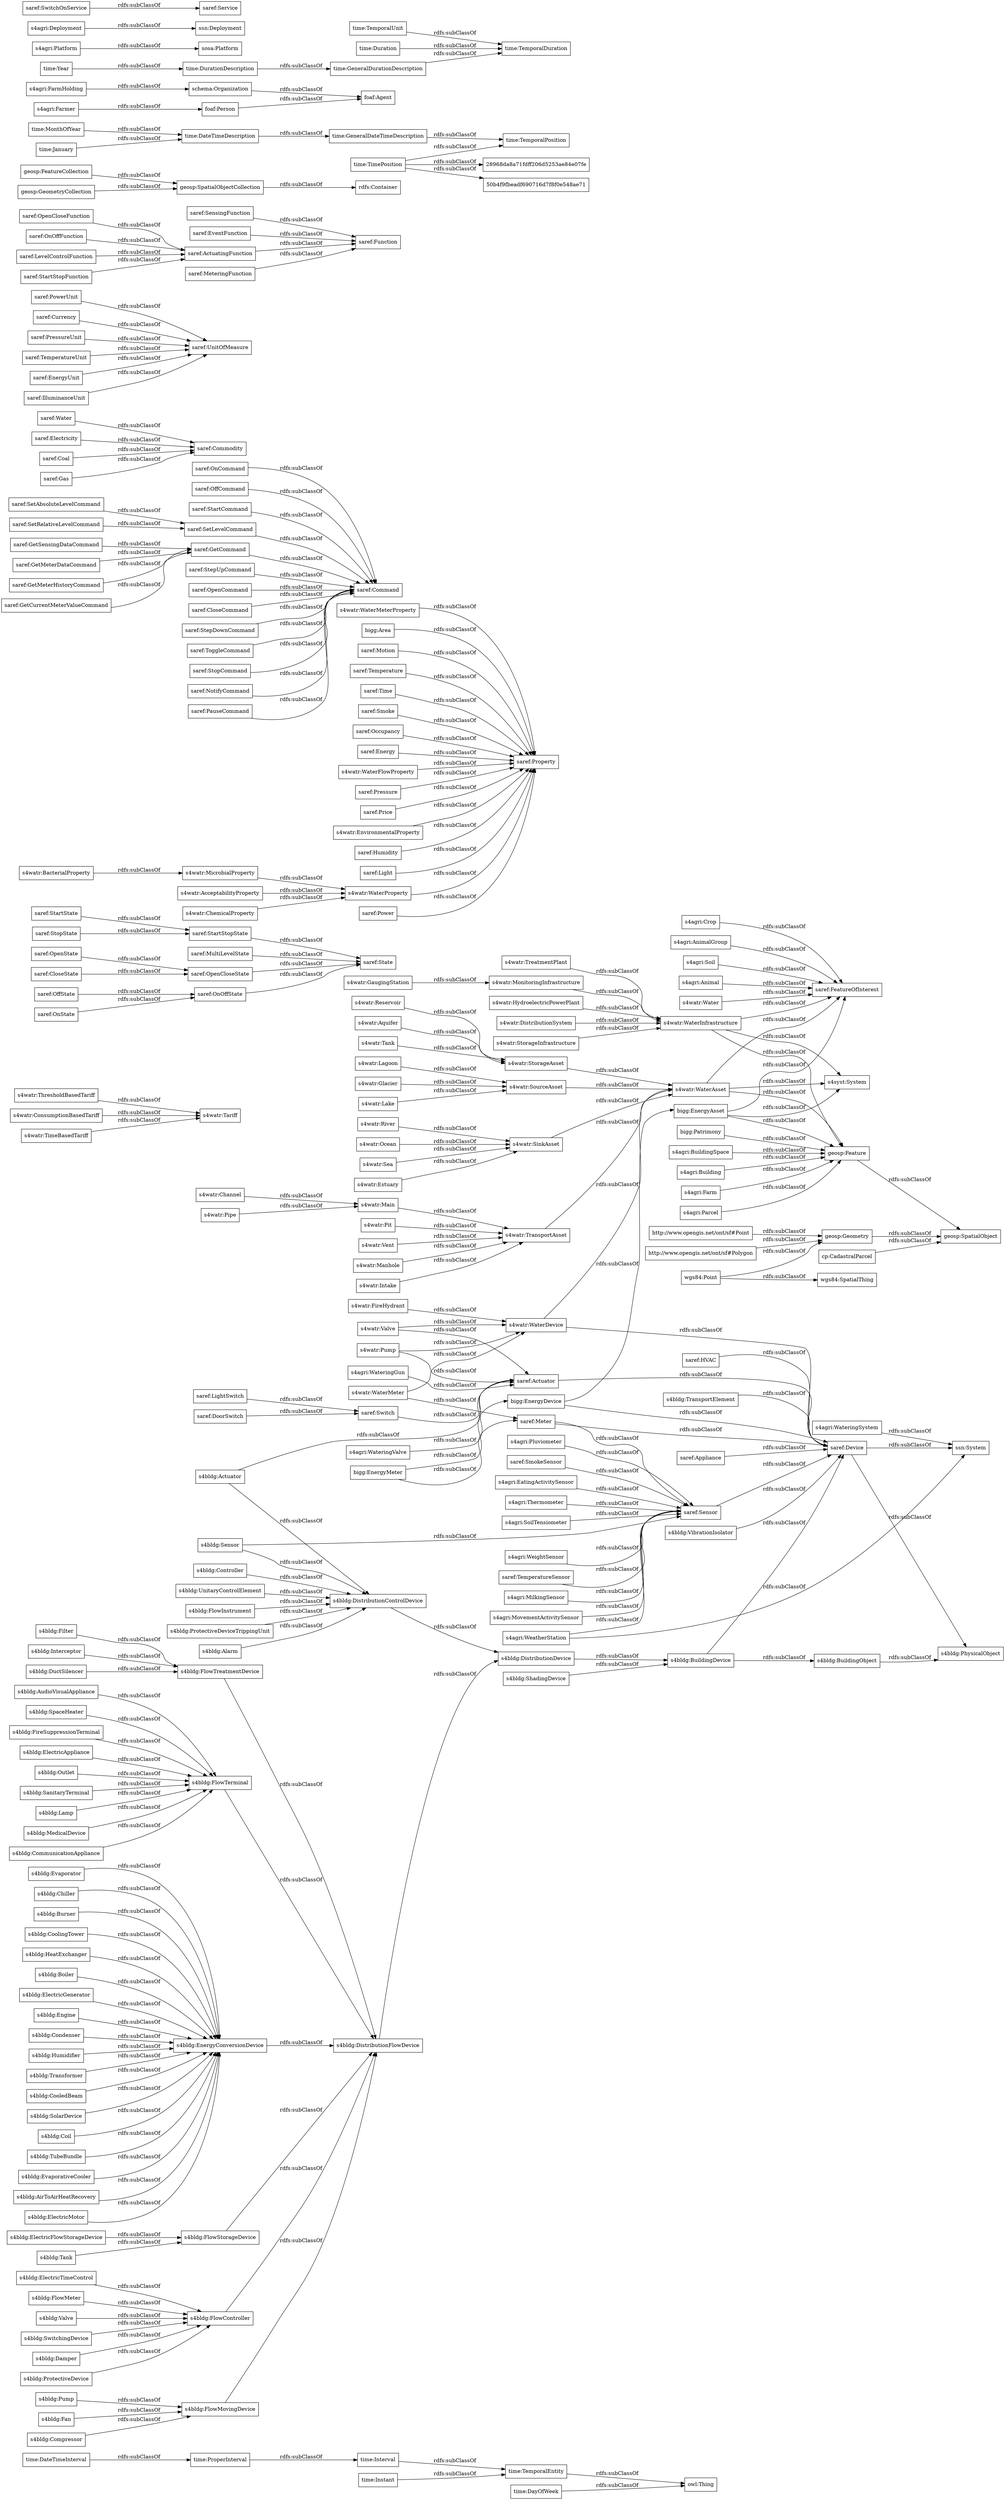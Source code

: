 digraph ar2dtool_diagram { 
rankdir=LR;
size="1000"
node [shape = rectangle, color="black"]; "time:DateTimeInterval" "s4watr:TreatmentPlant" "s4watr:ThresholdBasedTariff" "saref:OpenState" "s4bldg:UnitaryControlElement" "s4watr:MonitoringInfrastructure" "s4bldg:Burner" "s4watr:WaterMeterProperty" "bigg:EnergyDevice" "s4bldg:FireSuppressionTerminal" "bigg:Area" "saref:Motion" "s4watr:Pipe" "saref:OnCommand" "saref:Temperature" "saref:Water" "saref:PowerUnit" "s4bldg:DistributionFlowDevice" "saref:SensingFunction" "saref:SmokeSensor" "s4agri:BuildingSpace" "s4bldg:BuildingDevice" "saref:Meter" "s4bldg:ProtectiveDevice" "s4bldg:DuctSilencer" "s4bldg:Compressor" "geosp:FeatureCollection" "time:MonthOfYear" "saref:GetSensingDataCommand" "foaf:Person" "time:TimePosition" "s4bldg:CoolingTower" "http://www.opengis.net/ont/sf#Polygon" "time:GeneralDateTimeDescription" "saref:MultiLevelState" "s4bldg:HeatExchanger" "time:DayOfWeek" "saref:Time" "s4watr:Tariff" "saref:GetMeterDataCommand" "saref:StartState" "saref:LightSwitch" "s4bldg:FlowInstrument" "saref:StartStopState" "saref:Smoke" "saref:Currency" "s4watr:TransportAsset" "s4bldg:Boiler" "s4watr:BacterialProperty" "s4bldg:ElectricAppliance" "s4agri:WeatherStation" "saref:Actuator" "saref:Occupancy" "s4agri:WateringValve" "s4agri:Crop" "s4watr:ConsumptionBasedTariff" "s4watr:Aquifer" "s4bldg:ElectricGenerator" "time:TemporalUnit" "saref:OpenCloseFunction" "s4watr:WaterInfrastructure" "saref:OffCommand" "time:ProperInterval" "time:January" "saref:StartCommand" "s4watr:WaterAsset" "s4watr:HydroelectricPowerPlant" "s4bldg:ProtectiveDeviceTrippingUnit" "s4agri:EatingActivitySensor" "s4agri:Thermometer" "s4bldg:ElectricTimeControl" "s4watr:Valve" "saref:State" "s4watr:Tank" "s4bldg:DistributionDevice" "s4agri:SoilTensiometer" "s4bldg:ShadingDevice" "s4bldg:Engine" "s4bldg:Outlet" "s4bldg:Condenser" "s4bldg:FlowMeter" "s4agri:Platform" "bigg:EnergyMeter" "saref:OnState" "saref:EventFunction" "s4bldg:FlowTreatmentDevice" "28968da8a71fdff206d5253ae84e07fe" "s4bldg:SanitaryTerminal" "wgs84:SpatialThing" "geosp:GeometryCollection" "s4bldg:Humidifier" "s4bldg:Transformer" "s4watr:TimeBasedTariff" "s4bldg:FlowTerminal" "s4bldg:EnergyConversionDevice" "time:Instant" "s4bldg:FlowStorageDevice" "s4watr:WaterMeter" "saref:StopState" "s4bldg:Valve" "s4bldg:Lamp" "saref:SetAbsoluteLevelCommand" "s4watr:WaterDevice" "rdfs:Container" "s4bldg:SwitchingDevice" "saref:OffState" "s4agri:Deployment" "s4bldg:CooledBeam" "s4watr:Pit" "s4agri:WeightSensor" "ssn:System" "s4watr:GaugingStation" "s4bldg:TransportElement" "saref:OnOffFunction" "saref:TemperatureSensor" "s4watr:Pump" "saref:SetLevelCommand" "s4watr:DistributionSystem" "saref:GetCommand" "saref:Appliance" "saref:Energy" "saref:StepUpCommand" "saref:OpenCommand" "s4watr:WaterFlowProperty" "s4bldg:SolarDevice" "saref:CloseCommand" "s4watr:Ocean" "s4agri:Building" "saref:GetMeterHistoryCommand" "saref:SetRelativeLevelCommand" "foaf:Agent" "saref:Pressure" "ssn:Deployment" "s4agri:WateringSystem" "s4agri:AnimalGroup" "s4bldg:MedicalDevice" "s4watr:Glacier" "schema:Organization" "s4watr:MicrobialProperty" "s4bldg:CommunicationAppliance" "s4watr:AcceptabilityProperty" "time:TemporalDuration" "s4watr:Channel" "s4bldg:Coil" "s4bldg:TubeBundle" "s4bldg:Sensor" "saref:Switch" "s4bldg:Filter" "saref:StepDownCommand" "s4bldg:BuildingObject" "s4bldg:Alarm" "time:Duration" "saref:Function" "saref:Device" "s4watr:Vent" "s4watr:StorageAsset" "saref:Sensor" "s4bldg:DistributionControlDevice" "saref:FeatureOfInterest" "s4agri:MilkingSensor" "s4watr:Sea" "saref:CloseState" "s4bldg:Pump" "s4agri:Farm" "saref:SwitchOnService" "saref:Price" "saref:OnOffState" "s4bldg:Damper" "saref:Property" "saref:Commodity" "time:GeneralDurationDescription" "s4watr:Estuary" "saref:PressureUnit" "geosp:SpatialObject" "s4watr:Manhole" "s4bldg:ElectricFlowStorageDevice" "saref:HVAC" "s4bldg:Controller" "s4watr:Intake" "s4syst:System" "saref:TemperatureUnit" "s4watr:Lake" "s4agri:Soil" "s4bldg:FlowController" "saref:LevelControlFunction" "s4bldg:Tank" "sosa:Platform" "saref:Electricity" "s4bldg:EvaporativeCooler" "s4agri:WateringGun" "s4watr:EnvironmentalProperty" "s4agri:Animal" "time:DurationDescription" "saref:ActuatingFunction" "s4agri:FarmHolding" "saref:EnergyUnit" "time:TemporalEntity" "saref:MeteringFunction" "s4bldg:Actuator" "s4agri:Parcel" "saref:Coal" "time:DateTimeDescription" "saref:ToggleCommand" "saref:OpenCloseState" "saref:Humidity" "s4bldg:AirToAirHeatRecovery" "s4watr:Reservoir" "s4watr:SourceAsset" "saref:StopCommand" "geosp:Geometry" "s4bldg:ElectricMotor" "wgs84:Point" "cp:CadastralParcel" "s4watr:ChemicalProperty" "s4watr:SinkAsset" "s4watr:Main" "time:Year" "time:TemporalPosition" "s4watr:River" "s4watr:FireHydrant" "s4agri:MovementActivitySensor" "saref:Light" "s4bldg:FlowMovingDevice" "saref:DoorSwitch" "saref:StartStopFunction" "s4watr:StorageInfrastructure" "geosp:Feature" "s4watr:Water" "saref:Command" "saref:GetCurrentMeterValueCommand" "saref:IlluminanceUnit" "s4agri:Pluviometer" "saref:NotifyCommand" "s4watr:Lagoon" "s4watr:WaterProperty" "saref:Power" "s4bldg:Evaporator" "geosp:SpatialObjectCollection" "saref:Service" "bigg:Patrimony" "s4bldg:Interceptor" "s4bldg:VibrationIsolator" "s4bldg:AudioVisualAppliance" "s4bldg:SpaceHeater" "s4bldg:Chiller" "s4agri:Farmer" "saref:PauseCommand" "bigg:EnergyAsset" "saref:Gas" "http://www.opengis.net/ont/sf#Point" "time:Interval" "saref:UnitOfMeasure" "s4bldg:Fan" "s4bldg:PhysicalObject" "50b4f9fbeadf690716d7f8f0e548ae71" ; /*classes style*/
	"s4watr:Vent" -> "s4watr:TransportAsset" [ label = "rdfs:subClassOf" ];
	"saref:ToggleCommand" -> "saref:Command" [ label = "rdfs:subClassOf" ];
	"saref:PowerUnit" -> "saref:UnitOfMeasure" [ label = "rdfs:subClassOf" ];
	"s4bldg:BuildingDevice" -> "s4bldg:BuildingObject" [ label = "rdfs:subClassOf" ];
	"s4bldg:BuildingDevice" -> "saref:Device" [ label = "rdfs:subClassOf" ];
	"time:Year" -> "time:DurationDescription" [ label = "rdfs:subClassOf" ];
	"s4watr:TransportAsset" -> "s4watr:WaterAsset" [ label = "rdfs:subClassOf" ];
	"time:Instant" -> "time:TemporalEntity" [ label = "rdfs:subClassOf" ];
	"s4watr:Aquifer" -> "s4watr:StorageAsset" [ label = "rdfs:subClassOf" ];
	"s4watr:WaterAsset" -> "s4syst:System" [ label = "rdfs:subClassOf" ];
	"s4watr:WaterAsset" -> "saref:FeatureOfInterest" [ label = "rdfs:subClassOf" ];
	"s4watr:WaterAsset" -> "geosp:Feature" [ label = "rdfs:subClassOf" ];
	"s4bldg:Outlet" -> "s4bldg:FlowTerminal" [ label = "rdfs:subClassOf" ];
	"s4bldg:FlowTreatmentDevice" -> "s4bldg:DistributionFlowDevice" [ label = "rdfs:subClassOf" ];
	"s4bldg:AirToAirHeatRecovery" -> "s4bldg:EnergyConversionDevice" [ label = "rdfs:subClassOf" ];
	"saref:GetCurrentMeterValueCommand" -> "saref:GetCommand" [ label = "rdfs:subClassOf" ];
	"s4agri:WeightSensor" -> "saref:Sensor" [ label = "rdfs:subClassOf" ];
	"s4bldg:CooledBeam" -> "s4bldg:EnergyConversionDevice" [ label = "rdfs:subClassOf" ];
	"s4watr:Pipe" -> "s4watr:Main" [ label = "rdfs:subClassOf" ];
	"s4watr:WaterDevice" -> "s4watr:WaterAsset" [ label = "rdfs:subClassOf" ];
	"s4watr:WaterDevice" -> "saref:Device" [ label = "rdfs:subClassOf" ];
	"s4agri:Farm" -> "geosp:Feature" [ label = "rdfs:subClassOf" ];
	"s4watr:Pump" -> "s4watr:WaterDevice" [ label = "rdfs:subClassOf" ];
	"s4watr:Pump" -> "saref:Actuator" [ label = "rdfs:subClassOf" ];
	"saref:GetSensingDataCommand" -> "saref:GetCommand" [ label = "rdfs:subClassOf" ];
	"saref:GetCommand" -> "saref:Command" [ label = "rdfs:subClassOf" ];
	"s4watr:WaterMeter" -> "saref:Meter" [ label = "rdfs:subClassOf" ];
	"s4watr:WaterMeter" -> "s4watr:WaterDevice" [ label = "rdfs:subClassOf" ];
	"bigg:EnergyDevice" -> "saref:Device" [ label = "rdfs:subClassOf" ];
	"bigg:EnergyDevice" -> "bigg:EnergyAsset" [ label = "rdfs:subClassOf" ];
	"s4watr:EnvironmentalProperty" -> "saref:Property" [ label = "rdfs:subClassOf" ];
	"saref:EnergyUnit" -> "saref:UnitOfMeasure" [ label = "rdfs:subClassOf" ];
	"time:DayOfWeek" -> "owl:Thing" [ label = "rdfs:subClassOf" ];
	"s4bldg:DistributionDevice" -> "s4bldg:BuildingDevice" [ label = "rdfs:subClassOf" ];
	"time:Interval" -> "time:TemporalEntity" [ label = "rdfs:subClassOf" ];
	"s4bldg:UnitaryControlElement" -> "s4bldg:DistributionControlDevice" [ label = "rdfs:subClassOf" ];
	"saref:Meter" -> "saref:Sensor" [ label = "rdfs:subClassOf" ];
	"saref:Meter" -> "saref:Device" [ label = "rdfs:subClassOf" ];
	"saref:TemperatureSensor" -> "saref:Sensor" [ label = "rdfs:subClassOf" ];
	"s4watr:Estuary" -> "s4watr:SinkAsset" [ label = "rdfs:subClassOf" ];
	"saref:Switch" -> "saref:Actuator" [ label = "rdfs:subClassOf" ];
	"saref:Pressure" -> "saref:Property" [ label = "rdfs:subClassOf" ];
	"s4agri:Building" -> "geosp:Feature" [ label = "rdfs:subClassOf" ];
	"s4agri:MilkingSensor" -> "saref:Sensor" [ label = "rdfs:subClassOf" ];
	"s4bldg:ElectricTimeControl" -> "s4bldg:FlowController" [ label = "rdfs:subClassOf" ];
	"saref:OffState" -> "saref:OnOffState" [ label = "rdfs:subClassOf" ];
	"saref:Power" -> "saref:Property" [ label = "rdfs:subClassOf" ];
	"s4watr:ConsumptionBasedTariff" -> "s4watr:Tariff" [ label = "rdfs:subClassOf" ];
	"s4watr:ThresholdBasedTariff" -> "s4watr:Tariff" [ label = "rdfs:subClassOf" ];
	"s4watr:WaterInfrastructure" -> "s4syst:System" [ label = "rdfs:subClassOf" ];
	"s4watr:WaterInfrastructure" -> "saref:FeatureOfInterest" [ label = "rdfs:subClassOf" ];
	"s4watr:WaterInfrastructure" -> "geosp:Feature" [ label = "rdfs:subClassOf" ];
	"s4watr:Tank" -> "s4watr:StorageAsset" [ label = "rdfs:subClassOf" ];
	"s4agri:Crop" -> "saref:FeatureOfInterest" [ label = "rdfs:subClassOf" ];
	"s4bldg:FlowMeter" -> "s4bldg:FlowController" [ label = "rdfs:subClassOf" ];
	"s4bldg:FlowInstrument" -> "s4bldg:DistributionControlDevice" [ label = "rdfs:subClassOf" ];
	"saref:CloseState" -> "saref:OpenCloseState" [ label = "rdfs:subClassOf" ];
	"time:DateTimeInterval" -> "time:ProperInterval" [ label = "rdfs:subClassOf" ];
	"s4watr:HydroelectricPowerPlant" -> "s4watr:WaterInfrastructure" [ label = "rdfs:subClassOf" ];
	"time:GeneralDateTimeDescription" -> "time:TemporalPosition" [ label = "rdfs:subClassOf" ];
	"saref:TemperatureUnit" -> "saref:UnitOfMeasure" [ label = "rdfs:subClassOf" ];
	"bigg:EnergyAsset" -> "s4syst:System" [ label = "rdfs:subClassOf" ];
	"bigg:EnergyAsset" -> "saref:FeatureOfInterest" [ label = "rdfs:subClassOf" ];
	"bigg:EnergyAsset" -> "geosp:Feature" [ label = "rdfs:subClassOf" ];
	"s4watr:Pit" -> "s4watr:TransportAsset" [ label = "rdfs:subClassOf" ];
	"s4bldg:HeatExchanger" -> "s4bldg:EnergyConversionDevice" [ label = "rdfs:subClassOf" ];
	"cp:CadastralParcel" -> "geosp:SpatialObject" [ label = "rdfs:subClassOf" ];
	"saref:SwitchOnService" -> "saref:Service" [ label = "rdfs:subClassOf" ];
	"s4watr:Main" -> "s4watr:TransportAsset" [ label = "rdfs:subClassOf" ];
	"saref:StartCommand" -> "saref:Command" [ label = "rdfs:subClassOf" ];
	"saref:Price" -> "saref:Property" [ label = "rdfs:subClassOf" ];
	"time:MonthOfYear" -> "time:DateTimeDescription" [ label = "rdfs:subClassOf" ];
	"saref:OpenCommand" -> "saref:Command" [ label = "rdfs:subClassOf" ];
	"s4agri:Farmer" -> "foaf:Person" [ label = "rdfs:subClassOf" ];
	"s4bldg:Tank" -> "s4bldg:FlowStorageDevice" [ label = "rdfs:subClassOf" ];
	"s4bldg:FlowTerminal" -> "s4bldg:DistributionFlowDevice" [ label = "rdfs:subClassOf" ];
	"saref:OpenState" -> "saref:OpenCloseState" [ label = "rdfs:subClassOf" ];
	"s4bldg:Interceptor" -> "s4bldg:FlowTreatmentDevice" [ label = "rdfs:subClassOf" ];
	"saref:OnOffFunction" -> "saref:ActuatingFunction" [ label = "rdfs:subClassOf" ];
	"s4watr:TimeBasedTariff" -> "s4watr:Tariff" [ label = "rdfs:subClassOf" ];
	"s4bldg:EnergyConversionDevice" -> "s4bldg:DistributionFlowDevice" [ label = "rdfs:subClassOf" ];
	"s4watr:StorageAsset" -> "s4watr:WaterAsset" [ label = "rdfs:subClassOf" ];
	"saref:CloseCommand" -> "saref:Command" [ label = "rdfs:subClassOf" ];
	"s4agri:WateringGun" -> "saref:Actuator" [ label = "rdfs:subClassOf" ];
	"bigg:EnergyMeter" -> "bigg:EnergyDevice" [ label = "rdfs:subClassOf" ];
	"bigg:EnergyMeter" -> "saref:Meter" [ label = "rdfs:subClassOf" ];
	"foaf:Person" -> "foaf:Agent" [ label = "rdfs:subClassOf" ];
	"s4bldg:FireSuppressionTerminal" -> "s4bldg:FlowTerminal" [ label = "rdfs:subClassOf" ];
	"bigg:Area" -> "saref:Property" [ label = "rdfs:subClassOf" ];
	"s4watr:Glacier" -> "s4watr:SourceAsset" [ label = "rdfs:subClassOf" ];
	"time:DateTimeDescription" -> "time:GeneralDateTimeDescription" [ label = "rdfs:subClassOf" ];
	"time:ProperInterval" -> "time:Interval" [ label = "rdfs:subClassOf" ];
	"s4bldg:Engine" -> "s4bldg:EnergyConversionDevice" [ label = "rdfs:subClassOf" ];
	"s4agri:Parcel" -> "geosp:Feature" [ label = "rdfs:subClassOf" ];
	"s4watr:StorageInfrastructure" -> "s4watr:WaterInfrastructure" [ label = "rdfs:subClassOf" ];
	"s4bldg:Coil" -> "s4bldg:EnergyConversionDevice" [ label = "rdfs:subClassOf" ];
	"s4bldg:DistributionFlowDevice" -> "s4bldg:DistributionDevice" [ label = "rdfs:subClassOf" ];
	"s4watr:MonitoringInfrastructure" -> "s4watr:WaterInfrastructure" [ label = "rdfs:subClassOf" ];
	"saref:IlluminanceUnit" -> "saref:UnitOfMeasure" [ label = "rdfs:subClassOf" ];
	"s4watr:SourceAsset" -> "s4watr:WaterAsset" [ label = "rdfs:subClassOf" ];
	"saref:StartState" -> "saref:StartStopState" [ label = "rdfs:subClassOf" ];
	"saref:SetRelativeLevelCommand" -> "saref:SetLevelCommand" [ label = "rdfs:subClassOf" ];
	"s4watr:River" -> "s4watr:SinkAsset" [ label = "rdfs:subClassOf" ];
	"saref:Coal" -> "saref:Commodity" [ label = "rdfs:subClassOf" ];
	"s4watr:WaterMeterProperty" -> "saref:Property" [ label = "rdfs:subClassOf" ];
	"s4watr:Valve" -> "s4watr:WaterDevice" [ label = "rdfs:subClassOf" ];
	"s4watr:Valve" -> "saref:Actuator" [ label = "rdfs:subClassOf" ];
	"s4bldg:BuildingObject" -> "s4bldg:PhysicalObject" [ label = "rdfs:subClassOf" ];
	"s4bldg:ElectricFlowStorageDevice" -> "s4bldg:FlowStorageDevice" [ label = "rdfs:subClassOf" ];
	"saref:StopCommand" -> "saref:Command" [ label = "rdfs:subClassOf" ];
	"saref:DoorSwitch" -> "saref:Switch" [ label = "rdfs:subClassOf" ];
	"saref:StartStopState" -> "saref:State" [ label = "rdfs:subClassOf" ];
	"s4agri:Platform" -> "sosa:Platform" [ label = "rdfs:subClassOf" ];
	"s4bldg:MedicalDevice" -> "s4bldg:FlowTerminal" [ label = "rdfs:subClassOf" ];
	"s4bldg:FlowController" -> "s4bldg:DistributionFlowDevice" [ label = "rdfs:subClassOf" ];
	"s4watr:SinkAsset" -> "s4watr:WaterAsset" [ label = "rdfs:subClassOf" ];
	"s4bldg:Transformer" -> "s4bldg:EnergyConversionDevice" [ label = "rdfs:subClassOf" ];
	"s4agri:MovementActivitySensor" -> "saref:Sensor" [ label = "rdfs:subClassOf" ];
	"s4bldg:CommunicationAppliance" -> "s4bldg:FlowTerminal" [ label = "rdfs:subClassOf" ];
	"s4agri:Animal" -> "saref:FeatureOfInterest" [ label = "rdfs:subClassOf" ];
	"s4watr:AcceptabilityProperty" -> "s4watr:WaterProperty" [ label = "rdfs:subClassOf" ];
	"s4bldg:VibrationIsolator" -> "saref:Device" [ label = "rdfs:subClassOf" ];
	"time:GeneralDurationDescription" -> "time:TemporalDuration" [ label = "rdfs:subClassOf" ];
	"schema:Organization" -> "foaf:Agent" [ label = "rdfs:subClassOf" ];
	"saref:OnState" -> "saref:OnOffState" [ label = "rdfs:subClassOf" ];
	"s4bldg:Compressor" -> "s4bldg:FlowMovingDevice" [ label = "rdfs:subClassOf" ];
	"s4bldg:Damper" -> "s4bldg:FlowController" [ label = "rdfs:subClassOf" ];
	"s4bldg:Sensor" -> "s4bldg:DistributionControlDevice" [ label = "rdfs:subClassOf" ];
	"s4bldg:Sensor" -> "saref:Sensor" [ label = "rdfs:subClassOf" ];
	"saref:LevelControlFunction" -> "saref:ActuatingFunction" [ label = "rdfs:subClassOf" ];
	"s4agri:SoilTensiometer" -> "saref:Sensor" [ label = "rdfs:subClassOf" ];
	"saref:EventFunction" -> "saref:Function" [ label = "rdfs:subClassOf" ];
	"s4watr:ChemicalProperty" -> "s4watr:WaterProperty" [ label = "rdfs:subClassOf" ];
	"s4bldg:EvaporativeCooler" -> "s4bldg:EnergyConversionDevice" [ label = "rdfs:subClassOf" ];
	"s4agri:WeatherStation" -> "saref:Sensor" [ label = "rdfs:subClassOf" ];
	"s4agri:WeatherStation" -> "ssn:System" [ label = "rdfs:subClassOf" ];
	"saref:OpenCloseFunction" -> "saref:ActuatingFunction" [ label = "rdfs:subClassOf" ];
	"s4bldg:Boiler" -> "s4bldg:EnergyConversionDevice" [ label = "rdfs:subClassOf" ];
	"s4watr:MicrobialProperty" -> "s4watr:WaterProperty" [ label = "rdfs:subClassOf" ];
	"saref:SmokeSensor" -> "saref:Sensor" [ label = "rdfs:subClassOf" ];
	"saref:Appliance" -> "saref:Device" [ label = "rdfs:subClassOf" ];
	"time:TemporalUnit" -> "time:TemporalDuration" [ label = "rdfs:subClassOf" ];
	"s4bldg:SpaceHeater" -> "s4bldg:FlowTerminal" [ label = "rdfs:subClassOf" ];
	"saref:Humidity" -> "saref:Property" [ label = "rdfs:subClassOf" ];
	"http://www.opengis.net/ont/sf#Polygon" -> "geosp:Geometry" [ label = "rdfs:subClassOf" ];
	"saref:Smoke" -> "saref:Property" [ label = "rdfs:subClassOf" ];
	"time:DurationDescription" -> "time:GeneralDurationDescription" [ label = "rdfs:subClassOf" ];
	"s4bldg:Alarm" -> "s4bldg:DistributionControlDevice" [ label = "rdfs:subClassOf" ];
	"s4bldg:Controller" -> "s4bldg:DistributionControlDevice" [ label = "rdfs:subClassOf" ];
	"saref:Currency" -> "saref:UnitOfMeasure" [ label = "rdfs:subClassOf" ];
	"saref:SetLevelCommand" -> "saref:Command" [ label = "rdfs:subClassOf" ];
	"s4agri:WateringSystem" -> "ssn:System" [ label = "rdfs:subClassOf" ];
	"saref:GetMeterHistoryCommand" -> "saref:GetCommand" [ label = "rdfs:subClassOf" ];
	"time:January" -> "time:DateTimeDescription" [ label = "rdfs:subClassOf" ];
	"s4bldg:ElectricGenerator" -> "s4bldg:EnergyConversionDevice" [ label = "rdfs:subClassOf" ];
	"saref:PauseCommand" -> "saref:Command" [ label = "rdfs:subClassOf" ];
	"saref:Temperature" -> "saref:Property" [ label = "rdfs:subClassOf" ];
	"saref:MultiLevelState" -> "saref:State" [ label = "rdfs:subClassOf" ];
	"saref:Electricity" -> "saref:Commodity" [ label = "rdfs:subClassOf" ];
	"saref:MeteringFunction" -> "saref:Function" [ label = "rdfs:subClassOf" ];
	"s4watr:FireHydrant" -> "s4watr:WaterDevice" [ label = "rdfs:subClassOf" ];
	"s4bldg:Fan" -> "s4bldg:FlowMovingDevice" [ label = "rdfs:subClassOf" ];
	"s4agri:EatingActivitySensor" -> "saref:Sensor" [ label = "rdfs:subClassOf" ];
	"saref:OnCommand" -> "saref:Command" [ label = "rdfs:subClassOf" ];
	"saref:Water" -> "saref:Commodity" [ label = "rdfs:subClassOf" ];
	"saref:Energy" -> "saref:Property" [ label = "rdfs:subClassOf" ];
	"saref:OffCommand" -> "saref:Command" [ label = "rdfs:subClassOf" ];
	"saref:OpenCloseState" -> "saref:State" [ label = "rdfs:subClassOf" ];
	"saref:OnOffState" -> "saref:State" [ label = "rdfs:subClassOf" ];
	"s4watr:WaterProperty" -> "saref:Property" [ label = "rdfs:subClassOf" ];
	"saref:NotifyCommand" -> "saref:Command" [ label = "rdfs:subClassOf" ];
	"s4agri:Soil" -> "saref:FeatureOfInterest" [ label = "rdfs:subClassOf" ];
	"saref:SetAbsoluteLevelCommand" -> "saref:SetLevelCommand" [ label = "rdfs:subClassOf" ];
	"s4agri:WateringValve" -> "saref:Actuator" [ label = "rdfs:subClassOf" ];
	"saref:StartStopFunction" -> "saref:ActuatingFunction" [ label = "rdfs:subClassOf" ];
	"s4bldg:AudioVisualAppliance" -> "s4bldg:FlowTerminal" [ label = "rdfs:subClassOf" ];
	"geosp:FeatureCollection" -> "geosp:SpatialObjectCollection" [ label = "rdfs:subClassOf" ];
	"saref:HVAC" -> "saref:Device" [ label = "rdfs:subClassOf" ];
	"s4watr:Reservoir" -> "s4watr:StorageAsset" [ label = "rdfs:subClassOf" ];
	"s4bldg:Lamp" -> "s4bldg:FlowTerminal" [ label = "rdfs:subClassOf" ];
	"saref:Device" -> "ssn:System" [ label = "rdfs:subClassOf" ];
	"saref:Device" -> "s4bldg:PhysicalObject" [ label = "rdfs:subClassOf" ];
	"time:Duration" -> "time:TemporalDuration" [ label = "rdfs:subClassOf" ];
	"saref:Motion" -> "saref:Property" [ label = "rdfs:subClassOf" ];
	"s4bldg:CoolingTower" -> "s4bldg:EnergyConversionDevice" [ label = "rdfs:subClassOf" ];
	"s4bldg:SanitaryTerminal" -> "s4bldg:FlowTerminal" [ label = "rdfs:subClassOf" ];
	"s4bldg:Filter" -> "s4bldg:FlowTreatmentDevice" [ label = "rdfs:subClassOf" ];
	"saref:LightSwitch" -> "saref:Switch" [ label = "rdfs:subClassOf" ];
	"s4watr:Lagoon" -> "s4watr:SourceAsset" [ label = "rdfs:subClassOf" ];
	"s4bldg:Valve" -> "s4bldg:FlowController" [ label = "rdfs:subClassOf" ];
	"s4bldg:Pump" -> "s4bldg:FlowMovingDevice" [ label = "rdfs:subClassOf" ];
	"s4watr:DistributionSystem" -> "s4watr:WaterInfrastructure" [ label = "rdfs:subClassOf" ];
	"saref:StepDownCommand" -> "saref:Command" [ label = "rdfs:subClassOf" ];
	"geosp:SpatialObjectCollection" -> "rdfs:Container" [ label = "rdfs:subClassOf" ];
	"saref:SensingFunction" -> "saref:Function" [ label = "rdfs:subClassOf" ];
	"wgs84:Point" -> "wgs84:SpatialThing" [ label = "rdfs:subClassOf" ];
	"wgs84:Point" -> "geosp:Geometry" [ label = "rdfs:subClassOf" ];
	"s4watr:WaterFlowProperty" -> "saref:Property" [ label = "rdfs:subClassOf" ];
	"s4bldg:DuctSilencer" -> "s4bldg:FlowTreatmentDevice" [ label = "rdfs:subClassOf" ];
	"s4bldg:Condenser" -> "s4bldg:EnergyConversionDevice" [ label = "rdfs:subClassOf" ];
	"s4bldg:FlowMovingDevice" -> "s4bldg:DistributionFlowDevice" [ label = "rdfs:subClassOf" ];
	"s4bldg:ShadingDevice" -> "s4bldg:BuildingDevice" [ label = "rdfs:subClassOf" ];
	"time:TemporalEntity" -> "owl:Thing" [ label = "rdfs:subClassOf" ];
	"s4bldg:ElectricMotor" -> "s4bldg:EnergyConversionDevice" [ label = "rdfs:subClassOf" ];
	"s4watr:BacterialProperty" -> "s4watr:MicrobialProperty" [ label = "rdfs:subClassOf" ];
	"s4watr:Manhole" -> "s4watr:TransportAsset" [ label = "rdfs:subClassOf" ];
	"s4bldg:Evaporator" -> "s4bldg:EnergyConversionDevice" [ label = "rdfs:subClassOf" ];
	"s4watr:Channel" -> "s4watr:Main" [ label = "rdfs:subClassOf" ];
	"s4agri:Deployment" -> "ssn:Deployment" [ label = "rdfs:subClassOf" ];
	"s4watr:Lake" -> "s4watr:SourceAsset" [ label = "rdfs:subClassOf" ];
	"s4bldg:Actuator" -> "saref:Actuator" [ label = "rdfs:subClassOf" ];
	"s4bldg:Actuator" -> "s4bldg:DistributionControlDevice" [ label = "rdfs:subClassOf" ];
	"saref:Actuator" -> "saref:Device" [ label = "rdfs:subClassOf" ];
	"s4watr:Intake" -> "s4watr:TransportAsset" [ label = "rdfs:subClassOf" ];
	"s4bldg:ProtectiveDevice" -> "s4bldg:FlowController" [ label = "rdfs:subClassOf" ];
	"s4bldg:DistributionControlDevice" -> "s4bldg:DistributionDevice" [ label = "rdfs:subClassOf" ];
	"s4bldg:SwitchingDevice" -> "s4bldg:FlowController" [ label = "rdfs:subClassOf" ];
	"geosp:GeometryCollection" -> "geosp:SpatialObjectCollection" [ label = "rdfs:subClassOf" ];
	"saref:Time" -> "saref:Property" [ label = "rdfs:subClassOf" ];
	"s4bldg:SolarDevice" -> "s4bldg:EnergyConversionDevice" [ label = "rdfs:subClassOf" ];
	"s4agri:BuildingSpace" -> "geosp:Feature" [ label = "rdfs:subClassOf" ];
	"s4watr:Sea" -> "s4watr:SinkAsset" [ label = "rdfs:subClassOf" ];
	"s4bldg:Chiller" -> "s4bldg:EnergyConversionDevice" [ label = "rdfs:subClassOf" ];
	"s4bldg:ElectricAppliance" -> "s4bldg:FlowTerminal" [ label = "rdfs:subClassOf" ];
	"s4bldg:FlowStorageDevice" -> "s4bldg:DistributionFlowDevice" [ label = "rdfs:subClassOf" ];
	"s4bldg:Burner" -> "s4bldg:EnergyConversionDevice" [ label = "rdfs:subClassOf" ];
	"saref:Gas" -> "saref:Commodity" [ label = "rdfs:subClassOf" ];
	"s4bldg:TransportElement" -> "saref:Device" [ label = "rdfs:subClassOf" ];
	"s4bldg:Humidifier" -> "s4bldg:EnergyConversionDevice" [ label = "rdfs:subClassOf" ];
	"time:TimePosition" -> "28968da8a71fdff206d5253ae84e07fe" [ label = "rdfs:subClassOf" ];
	"time:TimePosition" -> "time:TemporalPosition" [ label = "rdfs:subClassOf" ];
	"time:TimePosition" -> "50b4f9fbeadf690716d7f8f0e548ae71" [ label = "rdfs:subClassOf" ];
	"s4agri:AnimalGroup" -> "saref:FeatureOfInterest" [ label = "rdfs:subClassOf" ];
	"saref:Occupancy" -> "saref:Property" [ label = "rdfs:subClassOf" ];
	"geosp:Feature" -> "geosp:SpatialObject" [ label = "rdfs:subClassOf" ];
	"s4watr:Ocean" -> "s4watr:SinkAsset" [ label = "rdfs:subClassOf" ];
	"s4agri:Thermometer" -> "saref:Sensor" [ label = "rdfs:subClassOf" ];
	"http://www.opengis.net/ont/sf#Point" -> "geosp:Geometry" [ label = "rdfs:subClassOf" ];
	"s4bldg:TubeBundle" -> "s4bldg:EnergyConversionDevice" [ label = "rdfs:subClassOf" ];
	"s4agri:Pluviometer" -> "saref:Sensor" [ label = "rdfs:subClassOf" ];
	"s4bldg:ProtectiveDeviceTrippingUnit" -> "s4bldg:DistributionControlDevice" [ label = "rdfs:subClassOf" ];
	"saref:GetMeterDataCommand" -> "saref:GetCommand" [ label = "rdfs:subClassOf" ];
	"bigg:Patrimony" -> "geosp:Feature" [ label = "rdfs:subClassOf" ];
	"saref:Sensor" -> "saref:Device" [ label = "rdfs:subClassOf" ];
	"s4watr:Water" -> "saref:FeatureOfInterest" [ label = "rdfs:subClassOf" ];
	"s4agri:FarmHolding" -> "schema:Organization" [ label = "rdfs:subClassOf" ];
	"saref:Light" -> "saref:Property" [ label = "rdfs:subClassOf" ];
	"saref:ActuatingFunction" -> "saref:Function" [ label = "rdfs:subClassOf" ];
	"s4watr:GaugingStation" -> "s4watr:MonitoringInfrastructure" [ label = "rdfs:subClassOf" ];
	"s4watr:TreatmentPlant" -> "s4watr:WaterInfrastructure" [ label = "rdfs:subClassOf" ];
	"geosp:Geometry" -> "geosp:SpatialObject" [ label = "rdfs:subClassOf" ];
	"saref:PressureUnit" -> "saref:UnitOfMeasure" [ label = "rdfs:subClassOf" ];
	"saref:StepUpCommand" -> "saref:Command" [ label = "rdfs:subClassOf" ];
	"saref:StopState" -> "saref:StartStopState" [ label = "rdfs:subClassOf" ];

}
